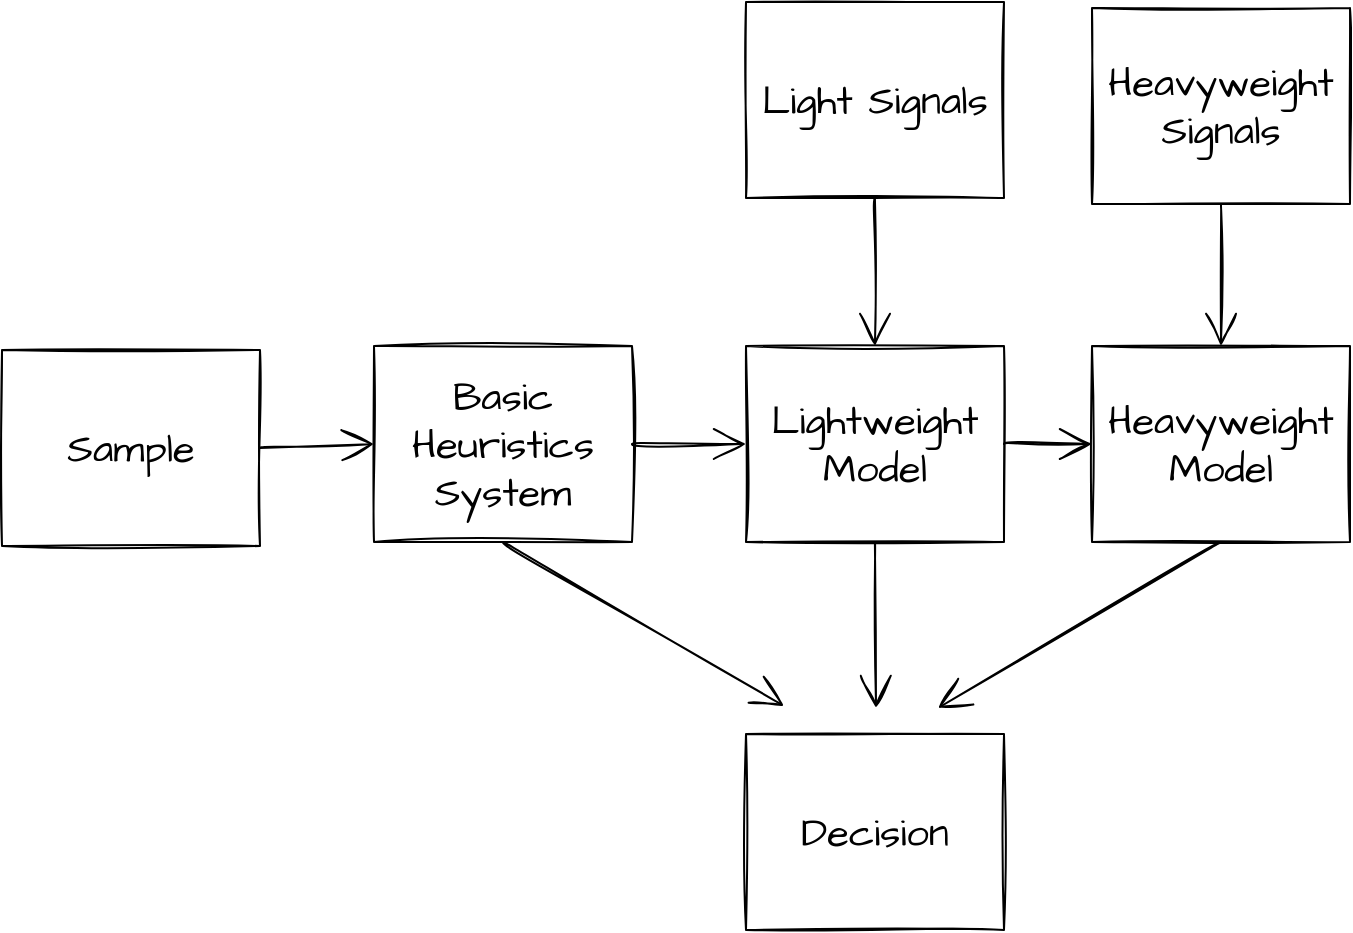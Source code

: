 <mxfile version="20.4.0" type="device" pages="7"><diagram id="AJxhmnEWcIQVrC-dDNKf" name="Page-1"><mxGraphModel dx="1435" dy="398" grid="0" gridSize="10" guides="1" tooltips="1" connect="1" arrows="1" fold="1" page="0" pageScale="1" pageWidth="850" pageHeight="1100" math="0" shadow="0"><root><mxCell id="0"/><mxCell id="1" parent="0"/><mxCell id="tHcXcu4UvWIc1fNEkgZn-11" value="Sample" style="rounded=0;whiteSpace=wrap;html=1;sketch=1;hachureGap=4;pointerEvents=0;fontFamily=Architects Daughter;fontSource=https%3A%2F%2Ffonts.googleapis.com%2Fcss%3Ffamily%3DArchitects%2BDaughter;fontSize=20;" parent="1" vertex="1"><mxGeometry x="-135" y="827" width="129" height="98" as="geometry"/></mxCell><mxCell id="M815ydScCbq5rsiIlqj_-32" value="Basic Heuristics System" style="rounded=0;whiteSpace=wrap;html=1;sketch=1;hachureGap=4;pointerEvents=0;fontFamily=Architects Daughter;fontSource=https%3A%2F%2Ffonts.googleapis.com%2Fcss%3Ffamily%3DArchitects%2BDaughter;fontSize=20;" vertex="1" parent="1"><mxGeometry x="51" y="825" width="129" height="98" as="geometry"/></mxCell><mxCell id="M815ydScCbq5rsiIlqj_-33" value="Lightweight Model" style="rounded=0;whiteSpace=wrap;html=1;sketch=1;hachureGap=4;pointerEvents=0;fontFamily=Architects Daughter;fontSource=https%3A%2F%2Ffonts.googleapis.com%2Fcss%3Ffamily%3DArchitects%2BDaughter;fontSize=20;" vertex="1" parent="1"><mxGeometry x="237" y="825" width="129" height="98" as="geometry"/></mxCell><mxCell id="M815ydScCbq5rsiIlqj_-34" value="Heavyweight Model" style="rounded=0;whiteSpace=wrap;html=1;sketch=1;hachureGap=4;pointerEvents=0;fontFamily=Architects Daughter;fontSource=https%3A%2F%2Ffonts.googleapis.com%2Fcss%3Ffamily%3DArchitects%2BDaughter;fontSize=20;" vertex="1" parent="1"><mxGeometry x="410" y="825" width="129" height="98" as="geometry"/></mxCell><mxCell id="M815ydScCbq5rsiIlqj_-35" value="Decision" style="rounded=0;whiteSpace=wrap;html=1;sketch=1;hachureGap=4;pointerEvents=0;fontFamily=Architects Daughter;fontSource=https%3A%2F%2Ffonts.googleapis.com%2Fcss%3Ffamily%3DArchitects%2BDaughter;fontSize=20;" vertex="1" parent="1"><mxGeometry x="237" y="1019" width="129" height="98" as="geometry"/></mxCell><mxCell id="M815ydScCbq5rsiIlqj_-36" value="Light Signals" style="rounded=0;whiteSpace=wrap;html=1;sketch=1;hachureGap=4;pointerEvents=0;fontFamily=Architects Daughter;fontSource=https%3A%2F%2Ffonts.googleapis.com%2Fcss%3Ffamily%3DArchitects%2BDaughter;fontSize=20;" vertex="1" parent="1"><mxGeometry x="237" y="653" width="129" height="98" as="geometry"/></mxCell><mxCell id="M815ydScCbq5rsiIlqj_-38" style="edgeStyle=none;curved=1;rounded=0;sketch=1;hachureGap=4;orthogonalLoop=1;jettySize=auto;html=1;exitX=1;exitY=0.5;exitDx=0;exitDy=0;fontFamily=Architects Daughter;fontSource=https%3A%2F%2Ffonts.googleapis.com%2Fcss%3Ffamily%3DArchitects%2BDaughter;fontSize=16;endArrow=open;startSize=14;endSize=14;sourcePerimeterSpacing=8;targetPerimeterSpacing=8;entryX=0;entryY=0.5;entryDx=0;entryDy=0;" edge="1" parent="1" source="tHcXcu4UvWIc1fNEkgZn-11" target="M815ydScCbq5rsiIlqj_-32"><mxGeometry relative="1" as="geometry"><mxPoint x="211.13" y="349.5" as="sourcePoint"/><mxPoint x="309" y="349.5" as="targetPoint"/></mxGeometry></mxCell><mxCell id="M815ydScCbq5rsiIlqj_-39" style="edgeStyle=none;curved=1;rounded=0;sketch=1;hachureGap=4;orthogonalLoop=1;jettySize=auto;html=1;exitX=1;exitY=0.5;exitDx=0;exitDy=0;fontFamily=Architects Daughter;fontSource=https%3A%2F%2Ffonts.googleapis.com%2Fcss%3Ffamily%3DArchitects%2BDaughter;fontSize=16;endArrow=open;startSize=14;endSize=14;sourcePerimeterSpacing=8;targetPerimeterSpacing=8;entryX=0;entryY=0.5;entryDx=0;entryDy=0;" edge="1" parent="1" source="M815ydScCbq5rsiIlqj_-32" target="M815ydScCbq5rsiIlqj_-33"><mxGeometry relative="1" as="geometry"><mxPoint x="4" y="886" as="sourcePoint"/><mxPoint x="61" y="884" as="targetPoint"/></mxGeometry></mxCell><mxCell id="M815ydScCbq5rsiIlqj_-40" style="edgeStyle=none;curved=1;rounded=0;sketch=1;hachureGap=4;orthogonalLoop=1;jettySize=auto;html=1;exitX=1;exitY=0.5;exitDx=0;exitDy=0;fontFamily=Architects Daughter;fontSource=https%3A%2F%2Ffonts.googleapis.com%2Fcss%3Ffamily%3DArchitects%2BDaughter;fontSize=16;endArrow=open;startSize=14;endSize=14;sourcePerimeterSpacing=8;targetPerimeterSpacing=8;entryX=0;entryY=0.5;entryDx=0;entryDy=0;" edge="1" parent="1" source="M815ydScCbq5rsiIlqj_-33" target="M815ydScCbq5rsiIlqj_-34"><mxGeometry relative="1" as="geometry"><mxPoint x="190" y="884" as="sourcePoint"/><mxPoint x="247" y="884" as="targetPoint"/></mxGeometry></mxCell><mxCell id="M815ydScCbq5rsiIlqj_-42" style="edgeStyle=none;curved=1;rounded=0;sketch=1;hachureGap=4;orthogonalLoop=1;jettySize=auto;html=1;exitX=0.5;exitY=1;exitDx=0;exitDy=0;fontFamily=Architects Daughter;fontSource=https%3A%2F%2Ffonts.googleapis.com%2Fcss%3Ffamily%3DArchitects%2BDaughter;fontSize=16;endArrow=open;startSize=14;endSize=14;sourcePerimeterSpacing=8;targetPerimeterSpacing=8;" edge="1" parent="1" source="M815ydScCbq5rsiIlqj_-32"><mxGeometry relative="1" as="geometry"><mxPoint x="190" y="884" as="sourcePoint"/><mxPoint x="256" y="1005" as="targetPoint"/></mxGeometry></mxCell><mxCell id="M815ydScCbq5rsiIlqj_-44" style="edgeStyle=none;curved=1;rounded=0;sketch=1;hachureGap=4;orthogonalLoop=1;jettySize=auto;html=1;exitX=0.5;exitY=1;exitDx=0;exitDy=0;fontFamily=Architects Daughter;fontSource=https%3A%2F%2Ffonts.googleapis.com%2Fcss%3Ffamily%3DArchitects%2BDaughter;fontSize=16;endArrow=open;startSize=14;endSize=14;sourcePerimeterSpacing=8;targetPerimeterSpacing=8;" edge="1" parent="1" source="M815ydScCbq5rsiIlqj_-33"><mxGeometry relative="1" as="geometry"><mxPoint x="125.5" y="933" as="sourcePoint"/><mxPoint x="302" y="1006" as="targetPoint"/></mxGeometry></mxCell><mxCell id="M815ydScCbq5rsiIlqj_-45" style="edgeStyle=none;curved=1;rounded=0;sketch=1;hachureGap=4;orthogonalLoop=1;jettySize=auto;html=1;exitX=0.5;exitY=1;exitDx=0;exitDy=0;fontFamily=Architects Daughter;fontSource=https%3A%2F%2Ffonts.googleapis.com%2Fcss%3Ffamily%3DArchitects%2BDaughter;fontSize=16;endArrow=open;startSize=14;endSize=14;sourcePerimeterSpacing=8;targetPerimeterSpacing=8;" edge="1" parent="1" source="M815ydScCbq5rsiIlqj_-34"><mxGeometry relative="1" as="geometry"><mxPoint x="135.5" y="943" as="sourcePoint"/><mxPoint x="333" y="1006" as="targetPoint"/></mxGeometry></mxCell><mxCell id="M815ydScCbq5rsiIlqj_-46" style="edgeStyle=none;curved=1;rounded=0;sketch=1;hachureGap=4;orthogonalLoop=1;jettySize=auto;html=1;exitX=0.5;exitY=1;exitDx=0;exitDy=0;fontFamily=Architects Daughter;fontSource=https%3A%2F%2Ffonts.googleapis.com%2Fcss%3Ffamily%3DArchitects%2BDaughter;fontSize=16;endArrow=open;startSize=14;endSize=14;sourcePerimeterSpacing=8;targetPerimeterSpacing=8;entryX=0.5;entryY=0;entryDx=0;entryDy=0;" edge="1" parent="1" source="M815ydScCbq5rsiIlqj_-36" target="M815ydScCbq5rsiIlqj_-33"><mxGeometry relative="1" as="geometry"><mxPoint x="145.5" y="953" as="sourcePoint"/><mxPoint x="277" y="1037" as="targetPoint"/></mxGeometry></mxCell><mxCell id="M815ydScCbq5rsiIlqj_-47" value="Heavyweight Signals" style="rounded=0;whiteSpace=wrap;html=1;sketch=1;hachureGap=4;pointerEvents=0;fontFamily=Architects Daughter;fontSource=https%3A%2F%2Ffonts.googleapis.com%2Fcss%3Ffamily%3DArchitects%2BDaughter;fontSize=20;" vertex="1" parent="1"><mxGeometry x="410" y="656" width="129" height="98" as="geometry"/></mxCell><mxCell id="M815ydScCbq5rsiIlqj_-48" style="edgeStyle=none;curved=1;rounded=0;sketch=1;hachureGap=4;orthogonalLoop=1;jettySize=auto;html=1;exitX=0.5;exitY=1;exitDx=0;exitDy=0;fontFamily=Architects Daughter;fontSource=https%3A%2F%2Ffonts.googleapis.com%2Fcss%3Ffamily%3DArchitects%2BDaughter;fontSize=16;endArrow=open;startSize=14;endSize=14;sourcePerimeterSpacing=8;targetPerimeterSpacing=8;entryX=0.5;entryY=0;entryDx=0;entryDy=0;" edge="1" parent="1" source="M815ydScCbq5rsiIlqj_-47" target="M815ydScCbq5rsiIlqj_-34"><mxGeometry relative="1" as="geometry"><mxPoint x="311.5" y="724" as="sourcePoint"/><mxPoint x="311.5" y="835" as="targetPoint"/></mxGeometry></mxCell></root></mxGraphModel></diagram><diagram id="-6hwHk3dSfckqnmi8TK-" name="Page-2"><mxGraphModel dx="1035" dy="798" grid="0" gridSize="10" guides="1" tooltips="1" connect="1" arrows="1" fold="1" page="0" pageScale="1" pageWidth="850" pageHeight="1100" math="0" shadow="0"><root><mxCell id="0"/><mxCell id="1" parent="0"/><mxCell id="VhiaamcD09V_wnKrki0e-1" value="Row" style="rounded=0;whiteSpace=wrap;html=1;sketch=1;hachureGap=4;pointerEvents=0;fontFamily=Architects Daughter;fontSource=https%3A%2F%2Ffonts.googleapis.com%2Fcss%3Ffamily%3DArchitects%2BDaughter;fontSize=20;" parent="1" vertex="1"><mxGeometry x="156.12" y="140" width="145" height="30" as="geometry"/></mxCell><mxCell id="VhiaamcD09V_wnKrki0e-2" value="&lt;br&gt;&lt;br&gt;&lt;br&gt;&lt;br&gt;&lt;br&gt;&lt;br&gt;&lt;br&gt;Offline Database" style="rounded=0;whiteSpace=wrap;html=1;sketch=1;hachureGap=4;pointerEvents=0;fontFamily=Architects Daughter;fontSource=https%3A%2F%2Ffonts.googleapis.com%2Fcss%3Ffamily%3DArchitects%2BDaughter;fontSize=20;" parent="1" vertex="1"><mxGeometry x="513" y="46" width="372" height="218" as="geometry"/></mxCell><mxCell id="VhiaamcD09V_wnKrki0e-3" value="&lt;br&gt;&lt;br&gt;&lt;br&gt;&lt;br&gt;&lt;br&gt;&lt;br&gt;&lt;br&gt;&lt;br&gt;&lt;br&gt;&lt;br&gt;Online System" style="rounded=0;whiteSpace=wrap;html=1;sketch=1;hachureGap=4;pointerEvents=0;fontFamily=Architects Daughter;fontSource=https%3A%2F%2Ffonts.googleapis.com%2Fcss%3Ffamily%3DArchitects%2BDaughter;fontSize=20;" parent="1" vertex="1"><mxGeometry x="49.99" y="368" width="357.25" height="283" as="geometry"/></mxCell><mxCell id="VhiaamcD09V_wnKrki0e-4" style="edgeStyle=none;curved=1;rounded=0;sketch=1;hachureGap=4;orthogonalLoop=1;jettySize=auto;html=1;exitX=0.5;exitY=1;exitDx=0;exitDy=0;fontFamily=Architects Daughter;fontSource=https%3A%2F%2Ffonts.googleapis.com%2Fcss%3Ffamily%3DArchitects%2BDaughter;fontSize=16;endArrow=open;startSize=14;endSize=14;sourcePerimeterSpacing=8;targetPerimeterSpacing=8;entryX=0.5;entryY=0;entryDx=0;entryDy=0;" parent="1" source="VhiaamcD09V_wnKrki0e-1" target="VhiaamcD09V_wnKrki0e-3" edge="1"><mxGeometry relative="1" as="geometry"><mxPoint x="345.12" y="124" as="sourcePoint"/><mxPoint x="505.12" y="176.429" as="targetPoint"/></mxGeometry></mxCell><mxCell id="VhiaamcD09V_wnKrki0e-5" value="Row" style="rounded=0;whiteSpace=wrap;html=1;sketch=1;hachureGap=4;pointerEvents=0;fontFamily=Architects Daughter;fontSource=https%3A%2F%2Ffonts.googleapis.com%2Fcss%3Ffamily%3DArchitects%2BDaughter;fontSize=20;" parent="1" vertex="1"><mxGeometry x="626.5" y="70.5" width="145" height="30" as="geometry"/></mxCell><mxCell id="VhiaamcD09V_wnKrki0e-6" value="Row" style="rounded=0;whiteSpace=wrap;html=1;sketch=1;hachureGap=4;pointerEvents=0;fontFamily=Architects Daughter;fontSource=https%3A%2F%2Ffonts.googleapis.com%2Fcss%3Ffamily%3DArchitects%2BDaughter;fontSize=20;" parent="1" vertex="1"><mxGeometry x="626.5" y="114.5" width="145" height="30" as="geometry"/></mxCell><mxCell id="VhiaamcD09V_wnKrki0e-7" value="Row" style="rounded=0;whiteSpace=wrap;html=1;sketch=1;hachureGap=4;pointerEvents=0;fontFamily=Architects Daughter;fontSource=https%3A%2F%2Ffonts.googleapis.com%2Fcss%3Ffamily%3DArchitects%2BDaughter;fontSize=20;" parent="1" vertex="1"><mxGeometry x="624" y="159.5" width="145" height="30" as="geometry"/></mxCell><mxCell id="VhiaamcD09V_wnKrki0e-8" value="Transformed Transformed Row" style="rounded=0;whiteSpace=wrap;html=1;sketch=1;hachureGap=4;pointerEvents=0;fontFamily=Architects Daughter;fontSource=https%3A%2F%2Ffonts.googleapis.com%2Fcss%3Ffamily%3DArchitects%2BDaughter;fontSize=20;" parent="1" vertex="1"><mxGeometry x="118.11" y="530" width="221" height="50" as="geometry"/></mxCell><mxCell id="VhiaamcD09V_wnKrki0e-22" style="edgeStyle=orthogonalEdgeStyle;rounded=0;orthogonalLoop=1;jettySize=auto;html=1;exitX=0.5;exitY=1;exitDx=0;exitDy=0;entryX=0.5;entryY=0;entryDx=0;entryDy=0;" parent="1" source="VhiaamcD09V_wnKrki0e-9" target="VhiaamcD09V_wnKrki0e-8" edge="1"><mxGeometry relative="1" as="geometry"/></mxCell><mxCell id="VhiaamcD09V_wnKrki0e-9" value="Transformed Row" style="rounded=0;whiteSpace=wrap;html=1;sketch=1;hachureGap=4;pointerEvents=0;fontFamily=Architects Daughter;fontSource=https%3A%2F%2Ffonts.googleapis.com%2Fcss%3Ffamily%3DArchitects%2BDaughter;fontSize=20;" parent="1" vertex="1"><mxGeometry x="118.12" y="461" width="221" height="50" as="geometry"/></mxCell><mxCell id="VhiaamcD09V_wnKrki0e-21" style="edgeStyle=orthogonalEdgeStyle;rounded=0;orthogonalLoop=1;jettySize=auto;html=1;exitX=0.5;exitY=1;exitDx=0;exitDy=0;entryX=0.5;entryY=0;entryDx=0;entryDy=0;" parent="1" source="VhiaamcD09V_wnKrki0e-10" target="VhiaamcD09V_wnKrki0e-9" edge="1"><mxGeometry relative="1" as="geometry"/></mxCell><mxCell id="VhiaamcD09V_wnKrki0e-10" value="Row" style="rounded=0;whiteSpace=wrap;html=1;sketch=1;hachureGap=4;pointerEvents=0;fontFamily=Architects Daughter;fontSource=https%3A%2F%2Ffonts.googleapis.com%2Fcss%3Ffamily%3DArchitects%2BDaughter;fontSize=20;" parent="1" vertex="1"><mxGeometry x="118.11" y="397" width="221" height="50" as="geometry"/></mxCell><mxCell id="VhiaamcD09V_wnKrki0e-11" style="edgeStyle=none;curved=1;rounded=0;sketch=1;hachureGap=4;orthogonalLoop=1;jettySize=auto;html=1;exitX=1;exitY=0.5;exitDx=0;exitDy=0;fontFamily=Architects Daughter;fontSource=https%3A%2F%2Ffonts.googleapis.com%2Fcss%3Ffamily%3DArchitects%2BDaughter;fontSize=16;endArrow=open;startSize=14;endSize=14;sourcePerimeterSpacing=8;targetPerimeterSpacing=8;entryX=0;entryY=0.5;entryDx=0;entryDy=0;" parent="1" source="VhiaamcD09V_wnKrki0e-1" target="VhiaamcD09V_wnKrki0e-2" edge="1"><mxGeometry relative="1" as="geometry"><mxPoint x="238.62" y="180" as="sourcePoint"/><mxPoint x="238.625" y="227" as="targetPoint"/></mxGeometry></mxCell><mxCell id="VhiaamcD09V_wnKrki0e-14" value="&lt;br&gt;&lt;br&gt;&lt;br&gt;&lt;br&gt;&lt;br&gt;&lt;br&gt;&lt;br&gt;&lt;br&gt;&lt;br&gt;&lt;br&gt;Offline Simulation System" style="rounded=0;whiteSpace=wrap;html=1;sketch=1;hachureGap=4;pointerEvents=0;fontFamily=Architects Daughter;fontSource=https%3A%2F%2Ffonts.googleapis.com%2Fcss%3Ffamily%3DArchitects%2BDaughter;fontSize=20;" parent="1" vertex="1"><mxGeometry x="520.37" y="372" width="357.25" height="283" as="geometry"/></mxCell><mxCell id="VhiaamcD09V_wnKrki0e-15" value="Transformed Transformed Row" style="rounded=0;whiteSpace=wrap;html=1;sketch=1;hachureGap=4;pointerEvents=0;fontFamily=Architects Daughter;fontSource=https%3A%2F%2Ffonts.googleapis.com%2Fcss%3Ffamily%3DArchitects%2BDaughter;fontSize=20;" parent="1" vertex="1"><mxGeometry x="586" y="534" width="221" height="50" as="geometry"/></mxCell><mxCell id="VhiaamcD09V_wnKrki0e-24" style="edgeStyle=orthogonalEdgeStyle;rounded=0;orthogonalLoop=1;jettySize=auto;html=1;exitX=0.5;exitY=1;exitDx=0;exitDy=0;entryX=0.5;entryY=0;entryDx=0;entryDy=0;" parent="1" source="VhiaamcD09V_wnKrki0e-16" target="VhiaamcD09V_wnKrki0e-15" edge="1"><mxGeometry relative="1" as="geometry"/></mxCell><mxCell id="VhiaamcD09V_wnKrki0e-16" value="Transformed Row" style="rounded=0;whiteSpace=wrap;html=1;sketch=1;hachureGap=4;pointerEvents=0;fontFamily=Architects Daughter;fontSource=https%3A%2F%2Ffonts.googleapis.com%2Fcss%3Ffamily%3DArchitects%2BDaughter;fontSize=20;" parent="1" vertex="1"><mxGeometry x="586.01" y="465" width="221" height="50" as="geometry"/></mxCell><mxCell id="VhiaamcD09V_wnKrki0e-23" style="edgeStyle=orthogonalEdgeStyle;rounded=0;orthogonalLoop=1;jettySize=auto;html=1;exitX=0.5;exitY=1;exitDx=0;exitDy=0;entryX=0.5;entryY=0;entryDx=0;entryDy=0;" parent="1" source="VhiaamcD09V_wnKrki0e-17" target="VhiaamcD09V_wnKrki0e-16" edge="1"><mxGeometry relative="1" as="geometry"/></mxCell><mxCell id="VhiaamcD09V_wnKrki0e-17" value="Row" style="rounded=0;whiteSpace=wrap;html=1;sketch=1;hachureGap=4;pointerEvents=0;fontFamily=Architects Daughter;fontSource=https%3A%2F%2Ffonts.googleapis.com%2Fcss%3Ffamily%3DArchitects%2BDaughter;fontSize=20;" parent="1" vertex="1"><mxGeometry x="586" y="401" width="221" height="50" as="geometry"/></mxCell><mxCell id="VhiaamcD09V_wnKrki0e-18" style="edgeStyle=none;curved=1;rounded=0;sketch=1;hachureGap=4;orthogonalLoop=1;jettySize=auto;html=1;exitX=0.5;exitY=1;exitDx=0;exitDy=0;fontFamily=Architects Daughter;fontSource=https%3A%2F%2Ffonts.googleapis.com%2Fcss%3Ffamily%3DArchitects%2BDaughter;fontSize=16;endArrow=open;startSize=14;endSize=14;sourcePerimeterSpacing=8;targetPerimeterSpacing=8;entryX=0.5;entryY=0;entryDx=0;entryDy=0;" parent="1" source="VhiaamcD09V_wnKrki0e-2" target="VhiaamcD09V_wnKrki0e-14" edge="1"><mxGeometry relative="1" as="geometry"><mxPoint x="238.62" y="180" as="sourcePoint"/><mxPoint x="238.615" y="378" as="targetPoint"/></mxGeometry></mxCell></root></mxGraphModel></diagram><diagram id="V1lpeZAM2R--cWRBxgYI" name="Page-3"><mxGraphModel dx="1035" dy="798" grid="0" gridSize="10" guides="1" tooltips="1" connect="1" arrows="1" fold="1" page="0" pageScale="1" pageWidth="850" pageHeight="1100" math="0" shadow="0"><root><mxCell id="0"/><mxCell id="1" parent="0"/><mxCell id="A75TLsMdnuxiQpvt3LYe-1" value="Model, Code, Databases Aligned Offline/Online" style="rounded=0;whiteSpace=wrap;html=1;sketch=1;hachureGap=4;pointerEvents=0;fontFamily=Architects Daughter;fontSource=https%3A%2F%2Ffonts.googleapis.com%2Fcss%3Ffamily%3DArchitects%2BDaughter;fontSize=20;" parent="1" vertex="1"><mxGeometry x="365" y="730" width="194" height="125" as="geometry"/></mxCell><mxCell id="A75TLsMdnuxiQpvt3LYe-3" value="&lt;br&gt;&lt;br&gt;&lt;br&gt;&lt;br&gt;&lt;br&gt;&lt;br&gt;&lt;br&gt;&lt;br&gt;&lt;br&gt;&lt;br&gt;Online System" style="rounded=0;whiteSpace=wrap;html=1;sketch=1;hachureGap=4;pointerEvents=0;fontFamily=Architects Daughter;fontSource=https%3A%2F%2Ffonts.googleapis.com%2Fcss%3Ffamily%3DArchitects%2BDaughter;fontSize=20;" parent="1" vertex="1"><mxGeometry x="49.99" y="368" width="357.25" height="283" as="geometry"/></mxCell><mxCell id="A75TLsMdnuxiQpvt3LYe-4" style="edgeStyle=none;curved=1;rounded=0;sketch=1;hachureGap=4;orthogonalLoop=1;jettySize=auto;html=1;exitX=0.5;exitY=0;exitDx=0;exitDy=0;fontFamily=Architects Daughter;fontSource=https%3A%2F%2Ffonts.googleapis.com%2Fcss%3Ffamily%3DArchitects%2BDaughter;fontSize=16;endArrow=open;startSize=14;endSize=14;sourcePerimeterSpacing=8;targetPerimeterSpacing=8;entryX=0.5;entryY=1;entryDx=0;entryDy=0;" parent="1" source="A75TLsMdnuxiQpvt3LYe-1" target="A75TLsMdnuxiQpvt3LYe-3" edge="1"><mxGeometry relative="1" as="geometry"><mxPoint x="345.12" y="124" as="sourcePoint"/><mxPoint x="505.12" y="176.429" as="targetPoint"/></mxGeometry></mxCell><mxCell id="A75TLsMdnuxiQpvt3LYe-8" value="Transformed Transformed Row" style="rounded=0;whiteSpace=wrap;html=1;sketch=1;hachureGap=4;pointerEvents=0;fontFamily=Architects Daughter;fontSource=https%3A%2F%2Ffonts.googleapis.com%2Fcss%3Ffamily%3DArchitects%2BDaughter;fontSize=20;" parent="1" vertex="1"><mxGeometry x="118.11" y="530" width="221" height="50" as="geometry"/></mxCell><mxCell id="A75TLsMdnuxiQpvt3LYe-9" style="edgeStyle=orthogonalEdgeStyle;rounded=0;orthogonalLoop=1;jettySize=auto;html=1;exitX=0.5;exitY=1;exitDx=0;exitDy=0;entryX=0.5;entryY=0;entryDx=0;entryDy=0;" parent="1" source="A75TLsMdnuxiQpvt3LYe-10" target="A75TLsMdnuxiQpvt3LYe-8" edge="1"><mxGeometry relative="1" as="geometry"/></mxCell><mxCell id="A75TLsMdnuxiQpvt3LYe-10" value="Transformed Row" style="rounded=0;whiteSpace=wrap;html=1;sketch=1;hachureGap=4;pointerEvents=0;fontFamily=Architects Daughter;fontSource=https%3A%2F%2Ffonts.googleapis.com%2Fcss%3Ffamily%3DArchitects%2BDaughter;fontSize=20;" parent="1" vertex="1"><mxGeometry x="118.12" y="461" width="221" height="50" as="geometry"/></mxCell><mxCell id="A75TLsMdnuxiQpvt3LYe-11" style="edgeStyle=orthogonalEdgeStyle;rounded=0;orthogonalLoop=1;jettySize=auto;html=1;exitX=0.5;exitY=1;exitDx=0;exitDy=0;entryX=0.5;entryY=0;entryDx=0;entryDy=0;" parent="1" source="A75TLsMdnuxiQpvt3LYe-12" target="A75TLsMdnuxiQpvt3LYe-10" edge="1"><mxGeometry relative="1" as="geometry"/></mxCell><mxCell id="A75TLsMdnuxiQpvt3LYe-12" value="Row" style="rounded=0;whiteSpace=wrap;html=1;sketch=1;hachureGap=4;pointerEvents=0;fontFamily=Architects Daughter;fontSource=https%3A%2F%2Ffonts.googleapis.com%2Fcss%3Ffamily%3DArchitects%2BDaughter;fontSize=20;" parent="1" vertex="1"><mxGeometry x="118.11" y="397" width="221" height="50" as="geometry"/></mxCell><mxCell id="A75TLsMdnuxiQpvt3LYe-13" style="edgeStyle=none;curved=1;rounded=0;sketch=1;hachureGap=4;orthogonalLoop=1;jettySize=auto;html=1;exitX=0.5;exitY=0;exitDx=0;exitDy=0;fontFamily=Architects Daughter;fontSource=https%3A%2F%2Ffonts.googleapis.com%2Fcss%3Ffamily%3DArchitects%2BDaughter;fontSize=16;endArrow=open;startSize=14;endSize=14;sourcePerimeterSpacing=8;targetPerimeterSpacing=8;entryX=0.5;entryY=1;entryDx=0;entryDy=0;" parent="1" source="A75TLsMdnuxiQpvt3LYe-1" target="A75TLsMdnuxiQpvt3LYe-14" edge="1"><mxGeometry relative="1" as="geometry"><mxPoint x="238.62" y="180" as="sourcePoint"/><mxPoint x="513" y="155" as="targetPoint"/></mxGeometry></mxCell><mxCell id="A75TLsMdnuxiQpvt3LYe-14" value="&lt;br&gt;&lt;br&gt;&lt;br&gt;&lt;br&gt;&lt;br&gt;&lt;br&gt;&lt;br&gt;&lt;br&gt;&lt;br&gt;&lt;br&gt;Offline Simulation System" style="rounded=0;whiteSpace=wrap;html=1;sketch=1;hachureGap=4;pointerEvents=0;fontFamily=Architects Daughter;fontSource=https%3A%2F%2Ffonts.googleapis.com%2Fcss%3Ffamily%3DArchitects%2BDaughter;fontSize=20;" parent="1" vertex="1"><mxGeometry x="520.37" y="372" width="357.25" height="283" as="geometry"/></mxCell><mxCell id="A75TLsMdnuxiQpvt3LYe-15" value="Transformed Transformed Row" style="rounded=0;whiteSpace=wrap;html=1;sketch=1;hachureGap=4;pointerEvents=0;fontFamily=Architects Daughter;fontSource=https%3A%2F%2Ffonts.googleapis.com%2Fcss%3Ffamily%3DArchitects%2BDaughter;fontSize=20;" parent="1" vertex="1"><mxGeometry x="586" y="534" width="221" height="50" as="geometry"/></mxCell><mxCell id="A75TLsMdnuxiQpvt3LYe-16" style="edgeStyle=orthogonalEdgeStyle;rounded=0;orthogonalLoop=1;jettySize=auto;html=1;exitX=0.5;exitY=1;exitDx=0;exitDy=0;entryX=0.5;entryY=0;entryDx=0;entryDy=0;" parent="1" source="A75TLsMdnuxiQpvt3LYe-17" target="A75TLsMdnuxiQpvt3LYe-15" edge="1"><mxGeometry relative="1" as="geometry"/></mxCell><mxCell id="A75TLsMdnuxiQpvt3LYe-17" value="Transformed Row" style="rounded=0;whiteSpace=wrap;html=1;sketch=1;hachureGap=4;pointerEvents=0;fontFamily=Architects Daughter;fontSource=https%3A%2F%2Ffonts.googleapis.com%2Fcss%3Ffamily%3DArchitects%2BDaughter;fontSize=20;" parent="1" vertex="1"><mxGeometry x="586.01" y="465" width="221" height="50" as="geometry"/></mxCell><mxCell id="A75TLsMdnuxiQpvt3LYe-18" style="edgeStyle=orthogonalEdgeStyle;rounded=0;orthogonalLoop=1;jettySize=auto;html=1;exitX=0.5;exitY=1;exitDx=0;exitDy=0;entryX=0.5;entryY=0;entryDx=0;entryDy=0;" parent="1" source="A75TLsMdnuxiQpvt3LYe-19" target="A75TLsMdnuxiQpvt3LYe-17" edge="1"><mxGeometry relative="1" as="geometry"/></mxCell><mxCell id="A75TLsMdnuxiQpvt3LYe-19" value="Row" style="rounded=0;whiteSpace=wrap;html=1;sketch=1;hachureGap=4;pointerEvents=0;fontFamily=Architects Daughter;fontSource=https%3A%2F%2Ffonts.googleapis.com%2Fcss%3Ffamily%3DArchitects%2BDaughter;fontSize=20;" parent="1" vertex="1"><mxGeometry x="586" y="401" width="221" height="50" as="geometry"/></mxCell></root></mxGraphModel></diagram><diagram id="j5Ch38q3omg120PIc04o" name="Page-4"><mxGraphModel dx="1417" dy="745" grid="0" gridSize="10" guides="1" tooltips="1" connect="1" arrows="1" fold="1" page="0" pageScale="1" pageWidth="850" pageHeight="1100" math="0" shadow="0"><root><mxCell id="0"/><mxCell id="1" parent="0"/><mxCell id="9IVyhUs2tQhRGua57IhN-1" value="Sample Selector" style="rounded=0;whiteSpace=wrap;html=1;sketch=1;hachureGap=4;pointerEvents=0;fontFamily=Architects Daughter;fontSource=https%3A%2F%2Ffonts.googleapis.com%2Fcss%3Ffamily%3DArchitects%2BDaughter;fontSize=20;" vertex="1" parent="1"><mxGeometry x="-207" y="427" width="194" height="125" as="geometry"/></mxCell><mxCell id="9IVyhUs2tQhRGua57IhN-9" style="edgeStyle=none;curved=1;rounded=0;sketch=1;hachureGap=4;orthogonalLoop=1;jettySize=auto;html=1;exitX=1;exitY=0.5;exitDx=0;exitDy=0;fontFamily=Architects Daughter;fontSource=https%3A%2F%2Ffonts.googleapis.com%2Fcss%3Ffamily%3DArchitects%2BDaughter;fontSize=16;endArrow=open;startSize=14;endSize=14;sourcePerimeterSpacing=8;targetPerimeterSpacing=8;entryX=0;entryY=0.5;entryDx=0;entryDy=0;" edge="1" parent="1" source="9IVyhUs2tQhRGua57IhN-15" target="9IVyhUs2tQhRGua57IhN-16"><mxGeometry relative="1" as="geometry"><mxPoint x="-33.37" y="73" as="sourcePoint"/><mxPoint x="141" y="310" as="targetPoint"/></mxGeometry></mxCell><mxCell id="9IVyhUs2tQhRGua57IhN-15" value="Live Data" style="rounded=0;whiteSpace=wrap;html=1;sketch=1;hachureGap=4;pointerEvents=0;fontFamily=Architects Daughter;fontSource=https%3A%2F%2Ffonts.googleapis.com%2Fcss%3Ffamily%3DArchitects%2BDaughter;fontSize=20;" vertex="1" parent="1"><mxGeometry x="-220.5" y="279" width="221" height="50" as="geometry"/></mxCell><mxCell id="9IVyhUs2tQhRGua57IhN-16" value="Online Intelligent System" style="rounded=0;whiteSpace=wrap;html=1;sketch=1;hachureGap=4;pointerEvents=0;fontFamily=Architects Daughter;fontSource=https%3A%2F%2Ffonts.googleapis.com%2Fcss%3Ffamily%3DArchitects%2BDaughter;fontSize=20;" vertex="1" parent="1"><mxGeometry x="123" y="241.5" width="194" height="125" as="geometry"/></mxCell><mxCell id="9IVyhUs2tQhRGua57IhN-19" value="Online Impact" style="rounded=0;whiteSpace=wrap;html=1;sketch=1;hachureGap=4;pointerEvents=0;fontFamily=Architects Daughter;fontSource=https%3A%2F%2Ffonts.googleapis.com%2Fcss%3Ffamily%3DArchitects%2BDaughter;fontSize=20;" vertex="1" parent="1"><mxGeometry x="455" y="241.5" width="194" height="125" as="geometry"/></mxCell><mxCell id="9IVyhUs2tQhRGua57IhN-20" style="edgeStyle=none;curved=1;rounded=0;sketch=1;hachureGap=4;orthogonalLoop=1;jettySize=auto;html=1;exitX=1;exitY=0.5;exitDx=0;exitDy=0;fontFamily=Architects Daughter;fontSource=https%3A%2F%2Ffonts.googleapis.com%2Fcss%3Ffamily%3DArchitects%2BDaughter;fontSize=16;endArrow=open;startSize=14;endSize=14;sourcePerimeterSpacing=8;targetPerimeterSpacing=8;entryX=0;entryY=0.5;entryDx=0;entryDy=0;" edge="1" parent="1" source="9IVyhUs2tQhRGua57IhN-16" target="9IVyhUs2tQhRGua57IhN-19"><mxGeometry relative="1" as="geometry"><mxPoint x="8" y="314" as="sourcePoint"/><mxPoint x="133" y="314" as="targetPoint"/></mxGeometry></mxCell><mxCell id="9IVyhUs2tQhRGua57IhN-21" value="Database" style="rounded=0;whiteSpace=wrap;html=1;sketch=1;hachureGap=4;pointerEvents=0;fontFamily=Architects Daughter;fontSource=https%3A%2F%2Ffonts.googleapis.com%2Fcss%3Ffamily%3DArchitects%2BDaughter;fontSize=20;" vertex="1" parent="1"><mxGeometry x="455" y="427" width="194" height="125" as="geometry"/></mxCell><mxCell id="9IVyhUs2tQhRGua57IhN-23" style="edgeStyle=none;curved=1;rounded=0;sketch=1;hachureGap=4;orthogonalLoop=1;jettySize=auto;html=1;exitX=0.5;exitY=1;exitDx=0;exitDy=0;fontFamily=Architects Daughter;fontSource=https%3A%2F%2Ffonts.googleapis.com%2Fcss%3Ffamily%3DArchitects%2BDaughter;fontSize=16;endArrow=open;startSize=14;endSize=14;sourcePerimeterSpacing=8;targetPerimeterSpacing=8;entryX=0.5;entryY=0;entryDx=0;entryDy=0;" edge="1" parent="1" source="9IVyhUs2tQhRGua57IhN-19" target="9IVyhUs2tQhRGua57IhN-21"><mxGeometry relative="1" as="geometry"><mxPoint x="327" y="314" as="sourcePoint"/><mxPoint x="465" y="314" as="targetPoint"/></mxGeometry></mxCell><mxCell id="9IVyhUs2tQhRGua57IhN-25" style="edgeStyle=none;curved=1;rounded=0;sketch=1;hachureGap=4;orthogonalLoop=1;jettySize=auto;html=1;exitX=0.5;exitY=1;exitDx=0;exitDy=0;fontFamily=Architects Daughter;fontSource=https%3A%2F%2Ffonts.googleapis.com%2Fcss%3Ffamily%3DArchitects%2BDaughter;fontSize=16;endArrow=open;startSize=14;endSize=14;sourcePerimeterSpacing=8;targetPerimeterSpacing=8;entryX=0.5;entryY=0;entryDx=0;entryDy=0;" edge="1" parent="1" source="9IVyhUs2tQhRGua57IhN-15" target="9IVyhUs2tQhRGua57IhN-1"><mxGeometry relative="1" as="geometry"><mxPoint x="10.5" y="314" as="sourcePoint"/><mxPoint x="133" y="314" as="targetPoint"/></mxGeometry></mxCell><mxCell id="9IVyhUs2tQhRGua57IhN-26" style="edgeStyle=none;curved=1;rounded=0;sketch=1;hachureGap=4;orthogonalLoop=1;jettySize=auto;html=1;exitX=1;exitY=0.5;exitDx=0;exitDy=0;fontFamily=Architects Daughter;fontSource=https%3A%2F%2Ffonts.googleapis.com%2Fcss%3Ffamily%3DArchitects%2BDaughter;fontSize=16;endArrow=open;startSize=14;endSize=14;sourcePerimeterSpacing=8;targetPerimeterSpacing=8;entryX=0;entryY=0.5;entryDx=0;entryDy=0;" edge="1" parent="1" source="9IVyhUs2tQhRGua57IhN-1" target="9IVyhUs2tQhRGua57IhN-21"><mxGeometry relative="1" as="geometry"><mxPoint x="-100" y="339" as="sourcePoint"/><mxPoint x="-100" y="477" as="targetPoint"/></mxGeometry></mxCell></root></mxGraphModel></diagram><diagram id="ONtxvbnXogUfeqMNjpw5" name="Page-5"><mxGraphModel dx="1417" dy="745" grid="0" gridSize="10" guides="1" tooltips="1" connect="1" arrows="1" fold="1" page="0" pageScale="1" pageWidth="850" pageHeight="1100" math="0" shadow="0"><root><mxCell id="0"/><mxCell id="1" parent="0"/><mxCell id="Jzk3gpdZtqwoFOPKb6tL-2" style="edgeStyle=none;curved=1;rounded=0;sketch=1;hachureGap=4;orthogonalLoop=1;jettySize=auto;html=1;exitX=1;exitY=0.5;exitDx=0;exitDy=0;fontFamily=Architects Daughter;fontSource=https%3A%2F%2Ffonts.googleapis.com%2Fcss%3Ffamily%3DArchitects%2BDaughter;fontSize=16;endArrow=open;startSize=14;endSize=14;sourcePerimeterSpacing=8;targetPerimeterSpacing=8;entryX=0;entryY=0.5;entryDx=0;entryDy=0;" edge="1" parent="1" source="Jzk3gpdZtqwoFOPKb6tL-3" target="Jzk3gpdZtqwoFOPKb6tL-4"><mxGeometry relative="1" as="geometry"><mxPoint x="-23.37" y="83" as="sourcePoint"/><mxPoint x="151" y="320" as="targetPoint"/></mxGeometry></mxCell><mxCell id="Jzk3gpdZtqwoFOPKb6tL-3" value="New Customer" style="rounded=0;whiteSpace=wrap;html=1;sketch=1;hachureGap=4;pointerEvents=0;fontFamily=Architects Daughter;fontSource=https%3A%2F%2Ffonts.googleapis.com%2Fcss%3Ffamily%3DArchitects%2BDaughter;fontSize=20;" vertex="1" parent="1"><mxGeometry x="-210.5" y="289" width="221" height="50" as="geometry"/></mxCell><mxCell id="Jzk3gpdZtqwoFOPKb6tL-4" value="Online Intelligent System" style="rounded=0;whiteSpace=wrap;html=1;sketch=1;hachureGap=4;pointerEvents=0;fontFamily=Architects Daughter;fontSource=https%3A%2F%2Ffonts.googleapis.com%2Fcss%3Ffamily%3DArchitects%2BDaughter;fontSize=20;" vertex="1" parent="1"><mxGeometry x="133" y="251.5" width="194" height="125" as="geometry"/></mxCell><mxCell id="Jzk3gpdZtqwoFOPKb6tL-14" value="Old Customers" style="rounded=0;whiteSpace=wrap;html=1;sketch=1;hachureGap=4;pointerEvents=0;fontFamily=Architects Daughter;fontSource=https%3A%2F%2Ffonts.googleapis.com%2Fcss%3Ffamily%3DArchitects%2BDaughter;fontSize=20;" vertex="1" parent="1"><mxGeometry x="-210.5" y="511.25" width="221" height="50" as="geometry"/></mxCell><mxCell id="Jzk3gpdZtqwoFOPKb6tL-15" value="Model" style="rounded=0;whiteSpace=wrap;html=1;sketch=1;hachureGap=4;pointerEvents=0;fontFamily=Architects Daughter;fontSource=https%3A%2F%2Ffonts.googleapis.com%2Fcss%3Ffamily%3DArchitects%2BDaughter;fontSize=20;" vertex="1" parent="1"><mxGeometry x="165" y="503" width="130" height="66.5" as="geometry"/></mxCell><mxCell id="Jzk3gpdZtqwoFOPKb6tL-19" style="edgeStyle=none;curved=1;rounded=0;sketch=1;hachureGap=4;orthogonalLoop=1;jettySize=auto;html=1;exitX=1;exitY=0.5;exitDx=0;exitDy=0;fontFamily=Architects Daughter;fontSource=https%3A%2F%2Ffonts.googleapis.com%2Fcss%3Ffamily%3DArchitects%2BDaughter;fontSize=16;endArrow=open;startSize=14;endSize=14;sourcePerimeterSpacing=8;targetPerimeterSpacing=8;entryX=0;entryY=0.5;entryDx=0;entryDy=0;" edge="1" parent="1" source="Jzk3gpdZtqwoFOPKb6tL-14" target="Jzk3gpdZtqwoFOPKb6tL-15"><mxGeometry relative="1" as="geometry"><mxPoint x="240" y="122" as="sourcePoint"/><mxPoint x="240" y="261.5" as="targetPoint"/></mxGeometry></mxCell><mxCell id="Jzk3gpdZtqwoFOPKb6tL-20" style="edgeStyle=none;curved=1;rounded=0;sketch=1;hachureGap=4;orthogonalLoop=1;jettySize=auto;html=1;exitX=0.5;exitY=0;exitDx=0;exitDy=0;fontFamily=Architects Daughter;fontSource=https%3A%2F%2Ffonts.googleapis.com%2Fcss%3Ffamily%3DArchitects%2BDaughter;fontSize=16;endArrow=open;startSize=14;endSize=14;sourcePerimeterSpacing=8;targetPerimeterSpacing=8;entryX=0.5;entryY=1;entryDx=0;entryDy=0;" edge="1" parent="1" source="Jzk3gpdZtqwoFOPKb6tL-15" target="Jzk3gpdZtqwoFOPKb6tL-4"><mxGeometry relative="1" as="geometry"><mxPoint x="20.5" y="551" as="sourcePoint"/><mxPoint x="150" y="551" as="targetPoint"/></mxGeometry></mxCell></root></mxGraphModel></diagram><diagram id="eS1eYpvwYDY_1ZpSOuxK" name="Page-6"><mxGraphModel dx="1435" dy="798" grid="0" gridSize="10" guides="1" tooltips="1" connect="1" arrows="1" fold="1" page="0" pageScale="1" pageWidth="850" pageHeight="1100" math="0" shadow="0"><root><mxCell id="0"/><mxCell id="1" parent="0"/><mxCell id="r5NHh2ZEM6jRelxDtfuJ-3" value="Online Intelligent System" style="rounded=0;whiteSpace=wrap;html=1;sketch=1;hachureGap=4;pointerEvents=0;fontFamily=Architects Daughter;fontSource=https%3A%2F%2Ffonts.googleapis.com%2Fcss%3Ffamily%3DArchitects%2BDaughter;fontSize=20;" parent="1" vertex="1"><mxGeometry x="-373.5" y="264" width="194" height="125" as="geometry"/></mxCell><mxCell id="r5NHh2ZEM6jRelxDtfuJ-6" value="Old Customers" style="rounded=0;whiteSpace=wrap;html=1;sketch=1;hachureGap=4;pointerEvents=0;fontFamily=Architects Daughter;fontSource=https%3A%2F%2Ffonts.googleapis.com%2Fcss%3Ffamily%3DArchitects%2BDaughter;fontSize=20;" parent="1" vertex="1"><mxGeometry x="-387" y="531" width="221" height="50" as="geometry"/></mxCell><mxCell id="r5NHh2ZEM6jRelxDtfuJ-7" value="Model" style="rounded=0;whiteSpace=wrap;html=1;sketch=1;hachureGap=4;pointerEvents=0;fontFamily=Architects Daughter;fontSource=https%3A%2F%2Ffonts.googleapis.com%2Fcss%3Ffamily%3DArchitects%2BDaughter;fontSize=20;" parent="1" vertex="1"><mxGeometry x="-9" y="293.25" width="130" height="66.5" as="geometry"/></mxCell><mxCell id="r5NHh2ZEM6jRelxDtfuJ-9" style="edgeStyle=none;curved=1;rounded=0;sketch=1;hachureGap=4;orthogonalLoop=1;jettySize=auto;html=1;exitX=1;exitY=0.5;exitDx=0;exitDy=0;fontFamily=Architects Daughter;fontSource=https%3A%2F%2Ffonts.googleapis.com%2Fcss%3Ffamily%3DArchitects%2BDaughter;fontSize=16;endArrow=open;startSize=14;endSize=14;sourcePerimeterSpacing=8;targetPerimeterSpacing=8;entryX=0;entryY=0.75;entryDx=0;entryDy=0;" parent="1" source="r5NHh2ZEM6jRelxDtfuJ-6" target="gmNPcbi-T057fZm_5W5d-1" edge="1"><mxGeometry relative="1" as="geometry"><mxPoint x="240" y="122" as="sourcePoint"/><mxPoint x="240" y="261.5" as="targetPoint"/></mxGeometry></mxCell><mxCell id="gmNPcbi-T057fZm_5W5d-1" value="Data Representation" style="rounded=0;whiteSpace=wrap;html=1;sketch=1;hachureGap=4;pointerEvents=0;fontFamily=Architects Daughter;fontSource=https%3A%2F%2Ffonts.googleapis.com%2Fcss%3Ffamily%3DArchitects%2BDaughter;fontSize=20;" parent="1" vertex="1"><mxGeometry x="-43" y="460" width="194" height="125" as="geometry"/></mxCell><mxCell id="EHpHqkWscQcLbB0vdDQF-1" value="New Customers" style="rounded=0;whiteSpace=wrap;html=1;sketch=1;hachureGap=4;pointerEvents=0;fontFamily=Architects Daughter;fontSource=https%3A%2F%2Ffonts.googleapis.com%2Fcss%3Ffamily%3DArchitects%2BDaughter;fontSize=20;" parent="1" vertex="1"><mxGeometry x="-387" y="463" width="221" height="50" as="geometry"/></mxCell><mxCell id="EHpHqkWscQcLbB0vdDQF-3" style="edgeStyle=none;curved=1;rounded=0;sketch=1;hachureGap=4;orthogonalLoop=1;jettySize=auto;html=1;exitX=1;exitY=0.5;exitDx=0;exitDy=0;fontFamily=Architects Daughter;fontSource=https%3A%2F%2Ffonts.googleapis.com%2Fcss%3Ffamily%3DArchitects%2BDaughter;fontSize=16;endArrow=open;startSize=14;endSize=14;sourcePerimeterSpacing=8;targetPerimeterSpacing=8;entryX=0;entryY=0.25;entryDx=0;entryDy=0;" parent="1" source="EHpHqkWscQcLbB0vdDQF-1" target="gmNPcbi-T057fZm_5W5d-1" edge="1"><mxGeometry relative="1" as="geometry"><mxPoint x="-156" y="566" as="sourcePoint"/><mxPoint x="-33" y="563.75" as="targetPoint"/></mxGeometry></mxCell><mxCell id="EHpHqkWscQcLbB0vdDQF-4" style="edgeStyle=none;curved=1;rounded=0;sketch=1;hachureGap=4;orthogonalLoop=1;jettySize=auto;html=1;exitX=0.5;exitY=0;exitDx=0;exitDy=0;fontFamily=Architects Daughter;fontSource=https%3A%2F%2Ffonts.googleapis.com%2Fcss%3Ffamily%3DArchitects%2BDaughter;fontSize=16;endArrow=open;startSize=14;endSize=14;sourcePerimeterSpacing=8;targetPerimeterSpacing=8;entryX=0.5;entryY=1;entryDx=0;entryDy=0;" parent="1" source="gmNPcbi-T057fZm_5W5d-1" target="r5NHh2ZEM6jRelxDtfuJ-7" edge="1"><mxGeometry relative="1" as="geometry"><mxPoint x="64" y="358" as="sourcePoint"/><mxPoint x="-48" y="283" as="targetPoint"/></mxGeometry></mxCell><mxCell id="EHpHqkWscQcLbB0vdDQF-5" style="edgeStyle=none;curved=1;rounded=0;sketch=1;hachureGap=4;orthogonalLoop=1;jettySize=auto;html=1;exitX=0.5;exitY=0;exitDx=0;exitDy=0;fontFamily=Architects Daughter;fontSource=https%3A%2F%2Ffonts.googleapis.com%2Fcss%3Ffamily%3DArchitects%2BDaughter;fontSize=16;endArrow=open;startSize=14;endSize=14;sourcePerimeterSpacing=8;targetPerimeterSpacing=8;entryX=0.5;entryY=1;entryDx=0;entryDy=0;" parent="1" source="EHpHqkWscQcLbB0vdDQF-1" target="r5NHh2ZEM6jRelxDtfuJ-3" edge="1"><mxGeometry relative="1" as="geometry"><mxPoint x="64" y="470" as="sourcePoint"/><mxPoint x="64" y="424.5" as="targetPoint"/></mxGeometry></mxCell><mxCell id="EHpHqkWscQcLbB0vdDQF-6" style="edgeStyle=none;curved=1;rounded=0;sketch=1;hachureGap=4;orthogonalLoop=1;jettySize=auto;html=1;exitX=0;exitY=0.5;exitDx=0;exitDy=0;fontFamily=Architects Daughter;fontSource=https%3A%2F%2Ffonts.googleapis.com%2Fcss%3Ffamily%3DArchitects%2BDaughter;fontSize=16;endArrow=open;startSize=14;endSize=14;sourcePerimeterSpacing=8;targetPerimeterSpacing=8;entryX=1;entryY=0.5;entryDx=0;entryDy=0;" parent="1" source="r5NHh2ZEM6jRelxDtfuJ-7" target="r5NHh2ZEM6jRelxDtfuJ-3" edge="1"><mxGeometry relative="1" as="geometry"><mxPoint x="74" y="480" as="sourcePoint"/><mxPoint x="74" y="434.5" as="targetPoint"/></mxGeometry></mxCell></root></mxGraphModel></diagram><diagram id="1v_oxQWqiJXl0Uaf49Tu" name="Page-7"><mxGraphModel dx="1035" dy="798" grid="1" gridSize="10" guides="1" tooltips="1" connect="1" arrows="1" fold="1" page="1" pageScale="1" pageWidth="850" pageHeight="1100" math="0" shadow="0"><root><mxCell id="0"/><mxCell id="1" parent="0"/></root></mxGraphModel></diagram></mxfile>